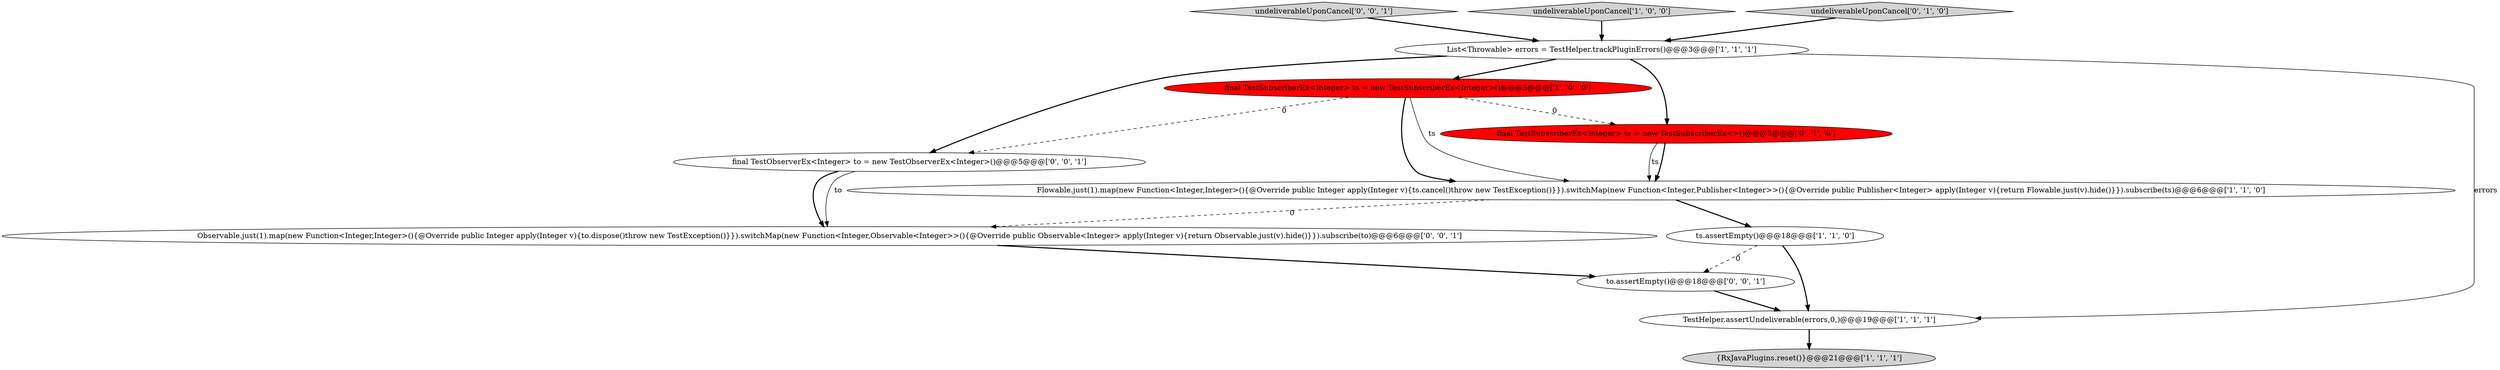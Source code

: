 digraph {
8 [style = filled, label = "final TestSubscriberEx<Integer> ts = new TestSubscriberEx<>()@@@5@@@['0', '1', '0']", fillcolor = red, shape = ellipse image = "AAA1AAABBB2BBB"];
12 [style = filled, label = "undeliverableUponCancel['0', '0', '1']", fillcolor = lightgray, shape = diamond image = "AAA0AAABBB3BBB"];
4 [style = filled, label = "{RxJavaPlugins.reset()}@@@21@@@['1', '1', '1']", fillcolor = lightgray, shape = ellipse image = "AAA0AAABBB1BBB"];
9 [style = filled, label = "to.assertEmpty()@@@18@@@['0', '0', '1']", fillcolor = white, shape = ellipse image = "AAA0AAABBB3BBB"];
10 [style = filled, label = "Observable.just(1).map(new Function<Integer,Integer>(){@Override public Integer apply(Integer v){to.dispose()throw new TestException()}}).switchMap(new Function<Integer,Observable<Integer>>(){@Override public Observable<Integer> apply(Integer v){return Observable.just(v).hide()}}).subscribe(to)@@@6@@@['0', '0', '1']", fillcolor = white, shape = ellipse image = "AAA0AAABBB3BBB"];
2 [style = filled, label = "Flowable.just(1).map(new Function<Integer,Integer>(){@Override public Integer apply(Integer v){ts.cancel()throw new TestException()}}).switchMap(new Function<Integer,Publisher<Integer>>(){@Override public Publisher<Integer> apply(Integer v){return Flowable.just(v).hide()}}).subscribe(ts)@@@6@@@['1', '1', '0']", fillcolor = white, shape = ellipse image = "AAA0AAABBB1BBB"];
0 [style = filled, label = "List<Throwable> errors = TestHelper.trackPluginErrors()@@@3@@@['1', '1', '1']", fillcolor = white, shape = ellipse image = "AAA0AAABBB1BBB"];
6 [style = filled, label = "undeliverableUponCancel['1', '0', '0']", fillcolor = lightgray, shape = diamond image = "AAA0AAABBB1BBB"];
11 [style = filled, label = "final TestObserverEx<Integer> to = new TestObserverEx<Integer>()@@@5@@@['0', '0', '1']", fillcolor = white, shape = ellipse image = "AAA0AAABBB3BBB"];
3 [style = filled, label = "TestHelper.assertUndeliverable(errors,0,)@@@19@@@['1', '1', '1']", fillcolor = white, shape = ellipse image = "AAA0AAABBB1BBB"];
1 [style = filled, label = "ts.assertEmpty()@@@18@@@['1', '1', '0']", fillcolor = white, shape = ellipse image = "AAA0AAABBB1BBB"];
5 [style = filled, label = "final TestSubscriberEx<Integer> ts = new TestSubscriberEx<Integer>()@@@5@@@['1', '0', '0']", fillcolor = red, shape = ellipse image = "AAA1AAABBB1BBB"];
7 [style = filled, label = "undeliverableUponCancel['0', '1', '0']", fillcolor = lightgray, shape = diamond image = "AAA0AAABBB2BBB"];
2->1 [style = bold, label=""];
1->3 [style = bold, label=""];
0->11 [style = bold, label=""];
1->9 [style = dashed, label="0"];
7->0 [style = bold, label=""];
6->0 [style = bold, label=""];
8->2 [style = solid, label="ts"];
12->0 [style = bold, label=""];
3->4 [style = bold, label=""];
2->10 [style = dashed, label="0"];
5->2 [style = bold, label=""];
8->2 [style = bold, label=""];
5->11 [style = dashed, label="0"];
11->10 [style = bold, label=""];
0->8 [style = bold, label=""];
5->8 [style = dashed, label="0"];
9->3 [style = bold, label=""];
10->9 [style = bold, label=""];
5->2 [style = solid, label="ts"];
0->3 [style = solid, label="errors"];
11->10 [style = solid, label="to"];
0->5 [style = bold, label=""];
}

